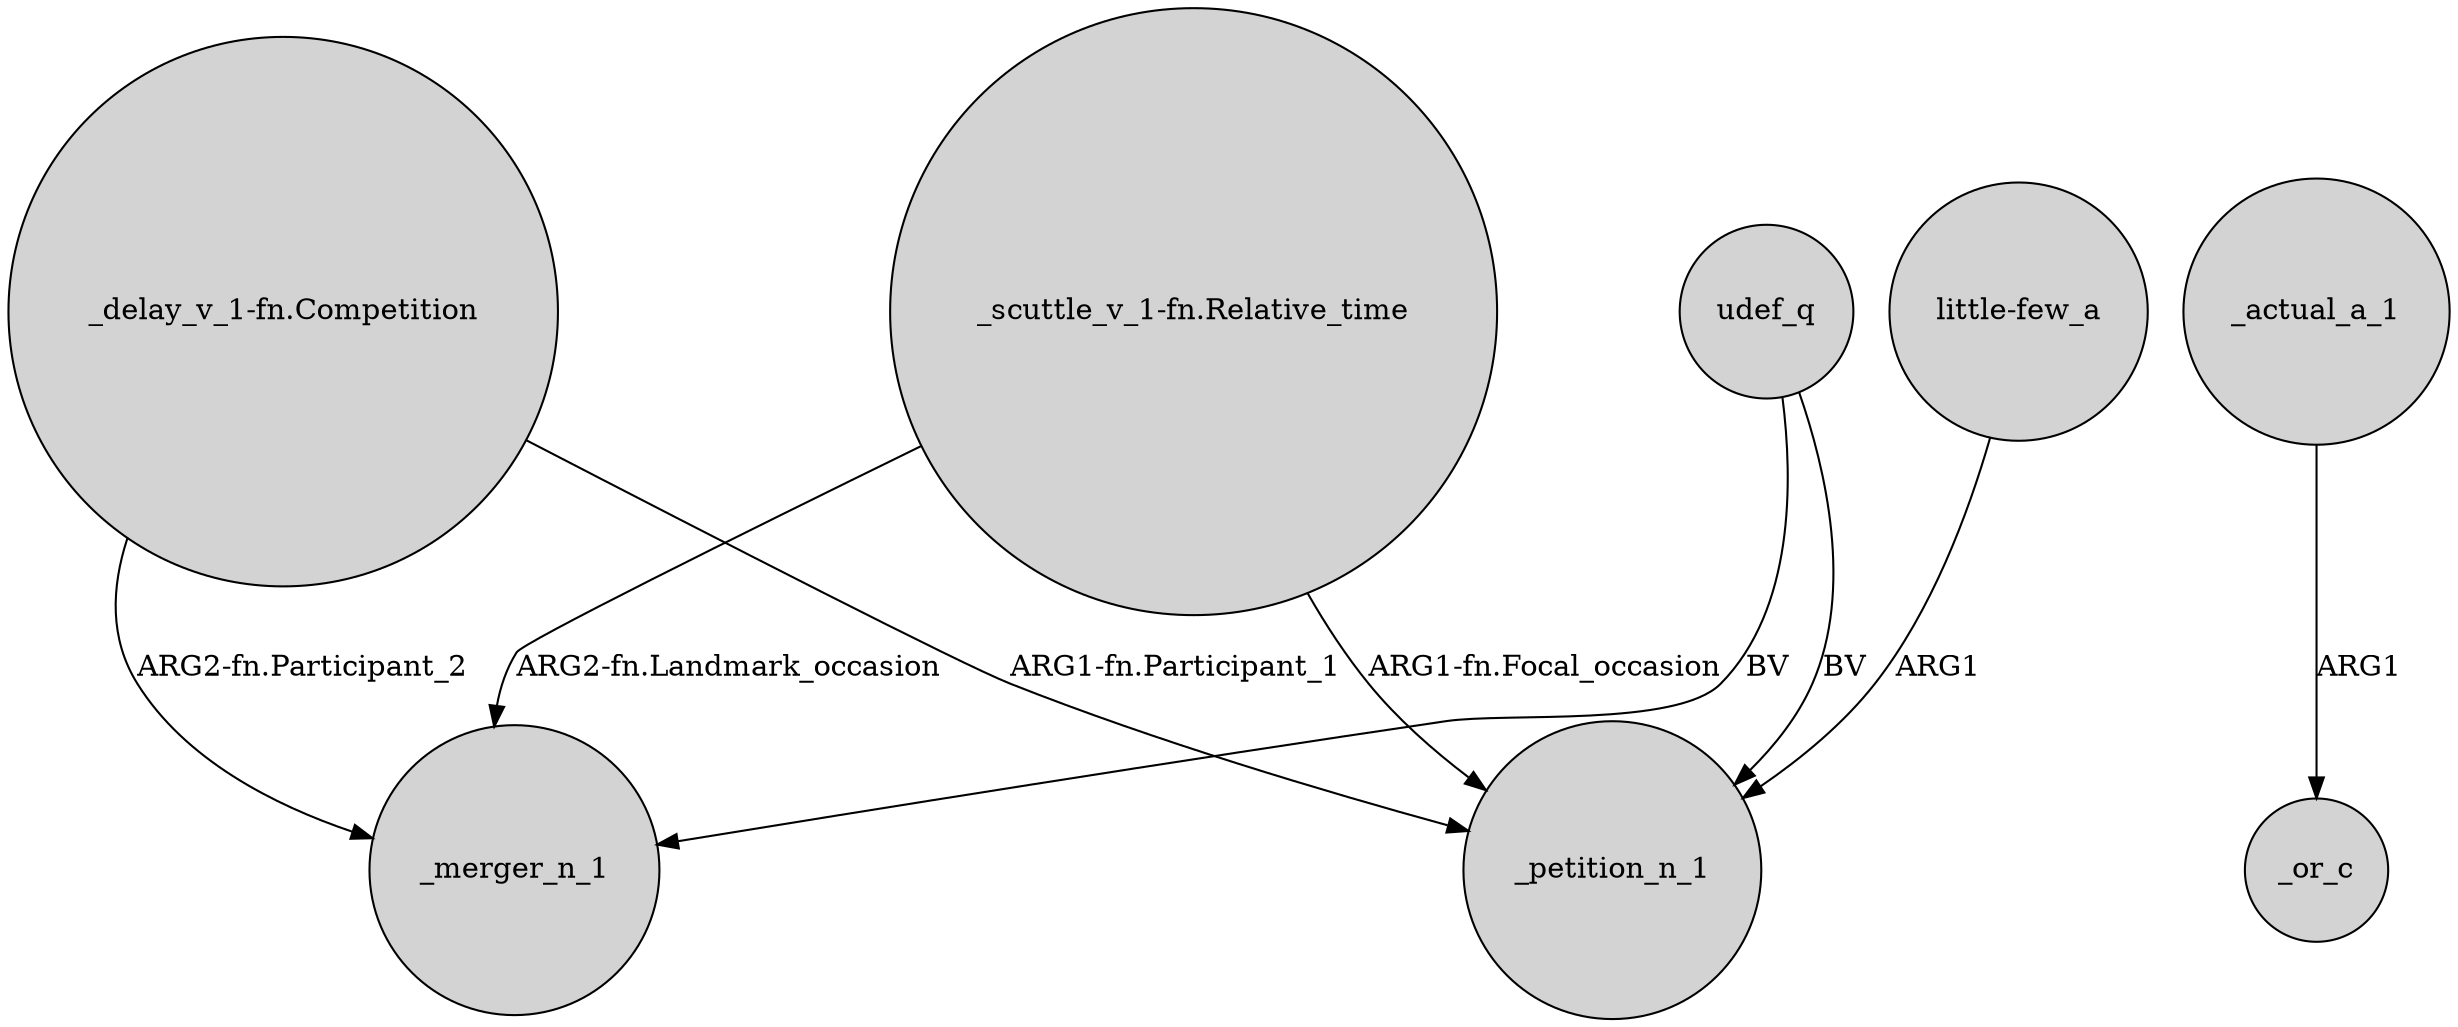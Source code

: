 digraph {
	node [shape=circle style=filled]
	"_delay_v_1-fn.Competition" -> _merger_n_1 [label="ARG2-fn.Participant_2"]
	"_delay_v_1-fn.Competition" -> _petition_n_1 [label="ARG1-fn.Participant_1"]
	"_scuttle_v_1-fn.Relative_time" -> _merger_n_1 [label="ARG2-fn.Landmark_occasion"]
	udef_q -> _petition_n_1 [label=BV]
	_actual_a_1 -> _or_c [label=ARG1]
	udef_q -> _merger_n_1 [label=BV]
	"little-few_a" -> _petition_n_1 [label=ARG1]
	"_scuttle_v_1-fn.Relative_time" -> _petition_n_1 [label="ARG1-fn.Focal_occasion"]
}
